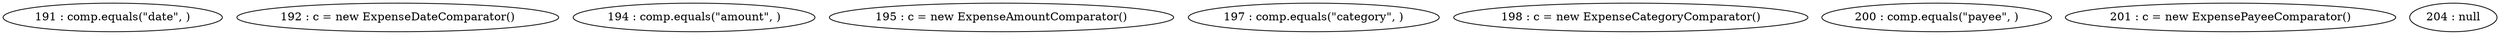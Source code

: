 digraph G {
"191 : comp.equals(\"date\", )"
"192 : c = new ExpenseDateComparator()"
"194 : comp.equals(\"amount\", )"
"195 : c = new ExpenseAmountComparator()"
"197 : comp.equals(\"category\", )"
"198 : c = new ExpenseCategoryComparator()"
"200 : comp.equals(\"payee\", )"
"201 : c = new ExpensePayeeComparator()"
"204 : null"
}